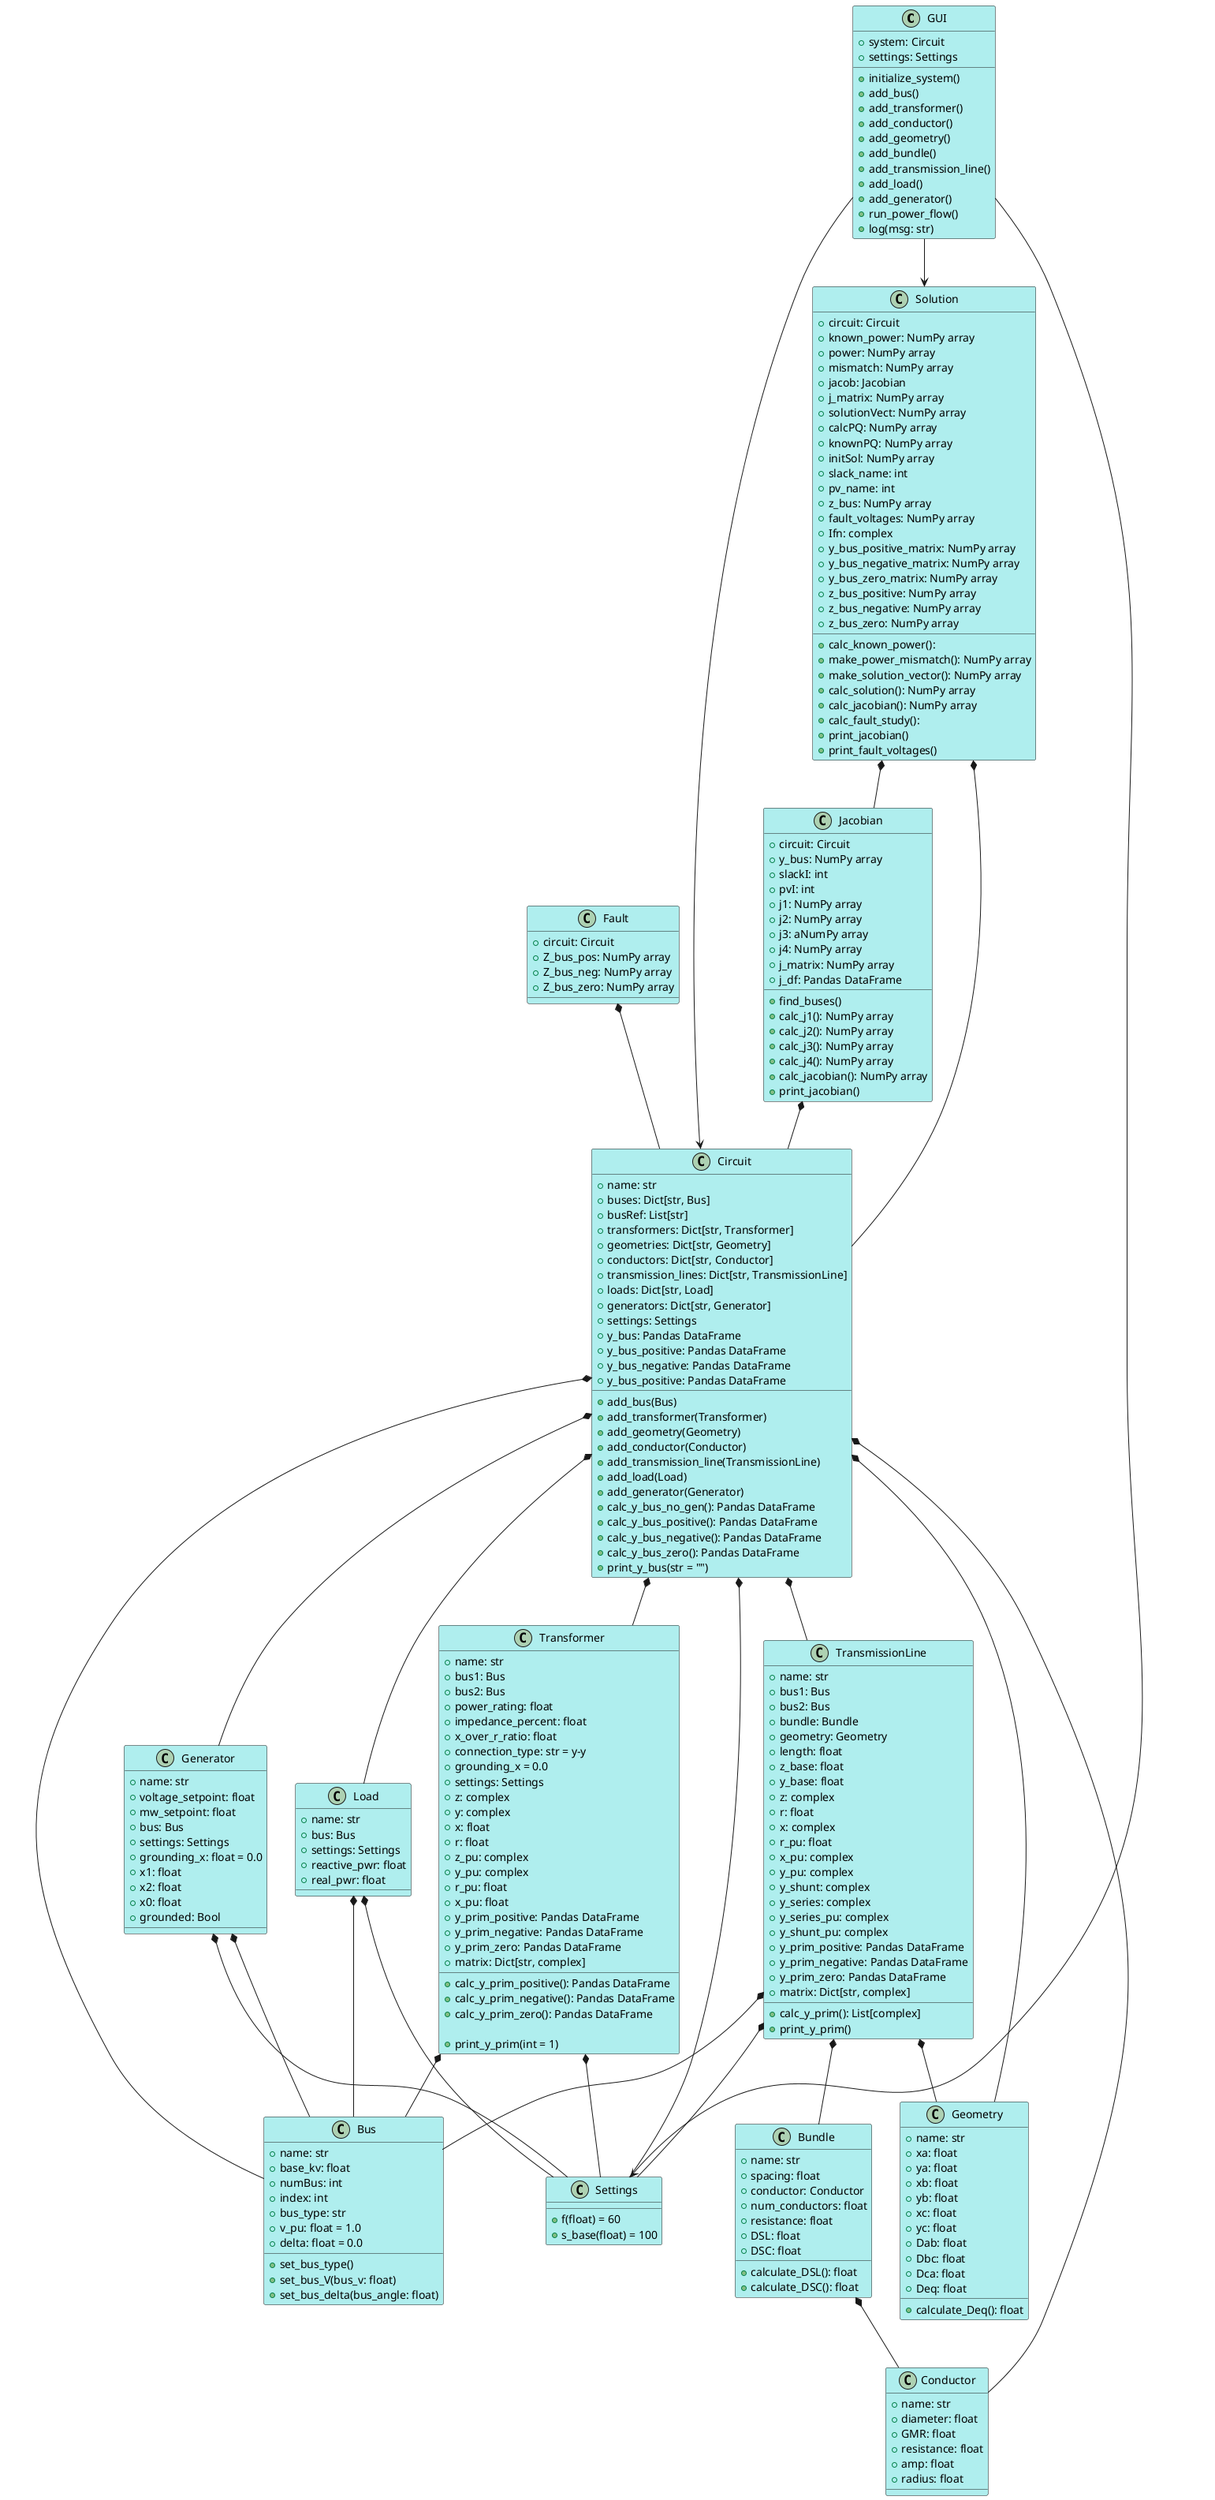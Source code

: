 @startuml
'https://plantuml.com/class-diagram

skinparam ClassBackgroundColor #PaleTurquoise
class GUI {
    +system: Circuit
    +settings: Settings
    +initialize_system()
    +add_bus()
    +add_transformer()
    +add_conductor()
    +add_geometry()
    +add_bundle()
    +add_transmission_line()
    +add_load()
    +add_generator()
    +run_power_flow()
    +log(msg: str)
}
class Circuit{
    +name: str
    +buses: Dict[str, Bus]
    +busRef: List[str]
    +transformers: Dict[str, Transformer]
    +geometries: Dict[str, Geometry]
    +conductors: Dict[str, Conductor]
    +transmission_lines: Dict[str, TransmissionLine]
    +loads: Dict[str, Load]
    +generators: Dict[str, Generator]
    +settings: Settings
    +y_bus: Pandas DataFrame
    +y_bus_positive: Pandas DataFrame
    +y_bus_negative: Pandas DataFrame
    +y_bus_positive: Pandas DataFrame

    +add_bus(Bus)
    +add_transformer(Transformer)
    +add_geometry(Geometry)
    +add_conductor(Conductor)
    +add_transmission_line(TransmissionLine)
    +add_load(Load)
    +add_generator(Generator)
    +calc_y_bus_no_gen(): Pandas DataFrame
    +calc_y_bus_positive(): Pandas DataFrame
    +calc_y_bus_negative(): Pandas DataFrame
    +calc_y_bus_zero(): Pandas DataFrame
    +print_y_bus(str = "")
    }

class Bus {
    +name: str
    +base_kv: float
    +numBus: int
    +index: int
    +bus_type: str
    +v_pu: float = 1.0
    +delta: float = 0.0

    +set_bus_type()
    +set_bus_V(bus_v: float)
    +set_bus_delta(bus_angle: float)
    }

class Bundle {
    +name: str
    +spacing: float
    +conductor: Conductor
    +num_conductors: float
    +resistance: float
    +DSL: float
    +DSC: float

    +calculate_DSL(): float
    +calculate_DSC(): float
    }

class Conductor {
    +name: str
    +diameter: float
    +GMR: float
    +resistance: float
    +amp: float
    +radius: float
    }

class Generator {
    +name: str
    +voltage_setpoint: float
    +mw_setpoint: float
    +bus: Bus
    +settings: Settings
    +grounding_x: float = 0.0
    +x1: float
    +x2: float
    +x0: float
    +grounded: Bool
    }

class Geometry{
    +name: str
    +xa: float
    +ya: float
    +xb: float
    +yb: float
    +xc: float
    +yc: float
    +Dab: float
    +Dbc: float
    +Dca: float
    +Deq: float

    +calculate_Deq(): float
    }

class Load{
    +name: str
    +bus: Bus
    +settings: Settings
    +reactive_pwr: float
    +real_pwr: float
    }

class Settings{
    +f(float) = 60
    +s_base(float) = 100
}

class Transformer {
    +name: str
    +bus1: Bus
    +bus2: Bus
    +power_rating: float
    +impedance_percent: float
    +x_over_r_ratio: float
    +connection_type: str = y-y
    +grounding_x = 0.0
    +settings: Settings
    +z: complex
    +y: complex
    +x: float
    +r: float
    +z_pu: complex
    +y_pu: complex
    +r_pu: float
    +x_pu: float
    +y_prim_positive: Pandas DataFrame
    +y_prim_negative: Pandas DataFrame
    +y_prim_zero: Pandas DataFrame
    +matrix: Dict[str, complex]

    +calc_y_prim_positive(): Pandas DataFrame
    +calc_y_prim_negative(): Pandas DataFrame
    +calc_y_prim_zero(): Pandas DataFrame

    +print_y_prim(int = 1)
    }

class TransmissionLine {
    +name: str
    +bus1: Bus
    +bus2: Bus
    +bundle: Bundle
    +geometry: Geometry
    +length: float
    +z_base: float
    +y_base: float
    +z: complex
    +r: float
    +x: complex
    +r_pu: float
    +x_pu: complex
    +y_pu: complex
    +y_shunt: complex
    +y_series: complex
    +y_series_pu: complex
    +y_shunt_pu: complex
    +y_prim_positive: Pandas DataFrame
    +y_prim_negative: Pandas DataFrame
    +y_prim_zero: Pandas DataFrame
    +matrix: Dict[str, complex]

    +calc_y_prim(): List[complex]
    +print_y_prim()
    }

class Solution {
    +circuit: Circuit
    +known_power: NumPy array
    +power: NumPy array
    +mismatch: NumPy array
    +jacob: Jacobian
    +j_matrix: NumPy array
    +solutionVect: NumPy array
    +calcPQ: NumPy array
    +knownPQ: NumPy array
    +initSol: NumPy array
    +slack_name: int
    +pv_name: int
    +z_bus: NumPy array
    +fault_voltages: NumPy array
    +Ifn: complex
    +y_bus_positive_matrix: NumPy array
    +y_bus_negative_matrix: NumPy array
    +y_bus_zero_matrix: NumPy array
    +z_bus_positive: NumPy array
    +z_bus_negative: NumPy array
    +z_bus_zero: NumPy array

    +calc_known_power():
    +make_power_mismatch(): NumPy array
    +make_solution_vector(): NumPy array
    +calc_solution(): NumPy array
    +calc_jacobian(): NumPy array
    +calc_fault_study():
    +print_jacobian()
    +print_fault_voltages()
    }

class Jacobian {
    +circuit: Circuit
    +y_bus: NumPy array
    +slackI: int
    +pvI: int
    +j1: NumPy array
    +j2: NumPy array
    +j3: aNumPy array
    +j4: NumPy array
    +j_matrix: NumPy array
    +j_df: Pandas DataFrame

    +find_buses()
    +calc_j1(): NumPy array
    +calc_j2(): NumPy array
    +calc_j3(): NumPy array
    +calc_j4(): NumPy array
    +calc_jacobian(): NumPy array
    +print_jacobian()
    }

class Fault{
    +circuit: Circuit
    +Z_bus_pos: NumPy array
    +Z_bus_neg: NumPy array
    +Z_bus_zero: NumPy array

}

GUI --> Circuit
GUI --> Settings
GUI --> Solution
Circuit *-- Transformer
Circuit *-- Bus
Circuit *-- TransmissionLine
Circuit *-- Geometry
Circuit *-- Conductor
Circuit *-- Settings
Circuit *-- Load
Circuit *-- Generator

TransmissionLine *-- Geometry
TransmissionLine *-- Bundle
TransmissionLine *-- Bus
TransmissionLine *-- Settings

Bundle *-- Conductor

Transformer *-- Settings
Transformer *-- Bus

Solution *-- Circuit
Solution *-- Jacobian

Jacobian *-- Circuit

Generator *-- Bus
Generator *-- Settings

Load *-- Bus
Load *-- Settings

Fault *-- Circuit




@enduml